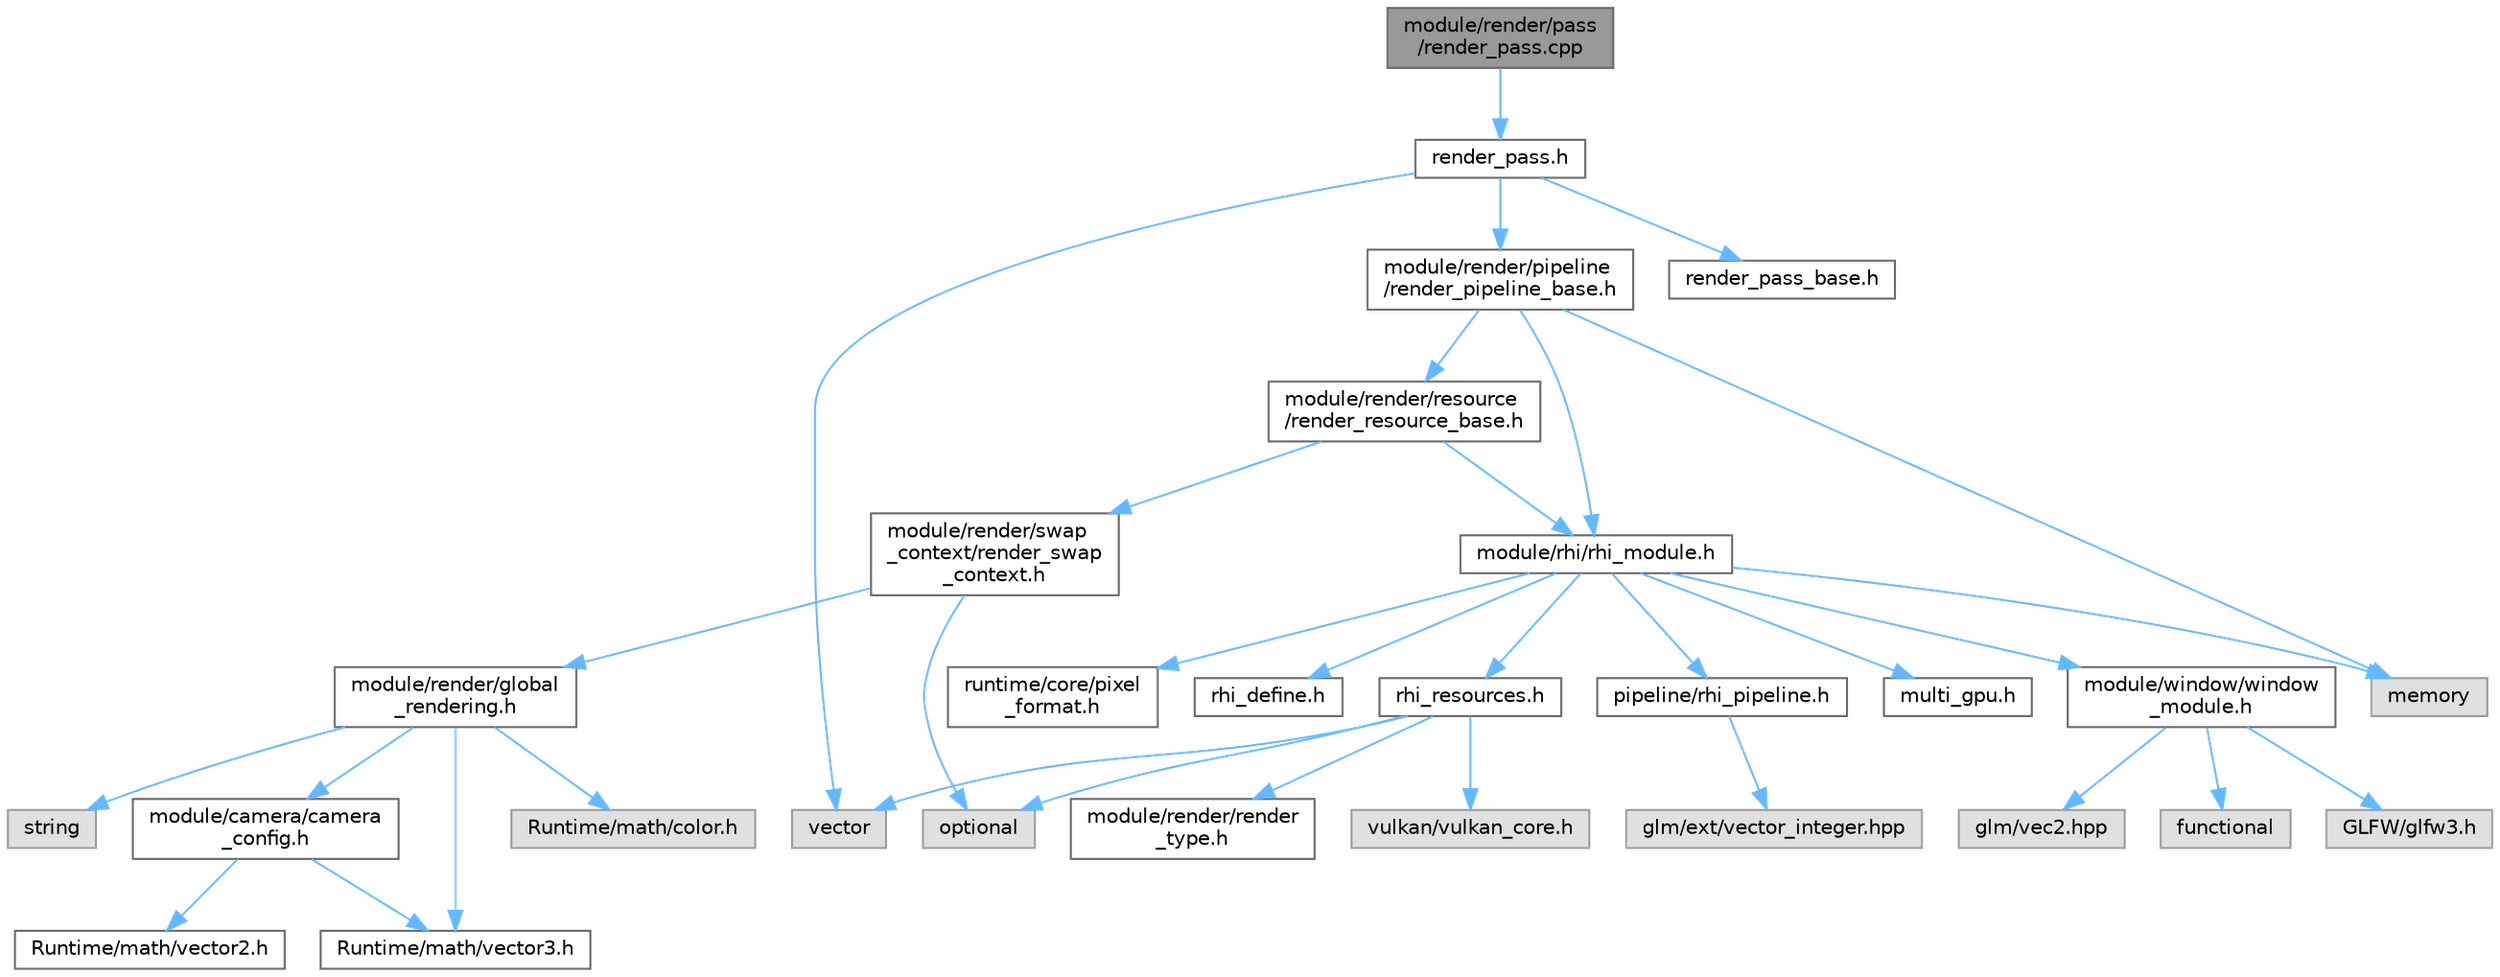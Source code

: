 digraph "module/render/pass/render_pass.cpp"
{
 // LATEX_PDF_SIZE
  bgcolor="transparent";
  edge [fontname=Helvetica,fontsize=10,labelfontname=Helvetica,labelfontsize=10];
  node [fontname=Helvetica,fontsize=10,shape=box,height=0.2,width=0.4];
  Node1 [id="Node000001",label="module/render/pass\l/render_pass.cpp",height=0.2,width=0.4,color="gray40", fillcolor="grey60", style="filled", fontcolor="black",tooltip=" "];
  Node1 -> Node2 [id="edge33_Node000001_Node000002",color="steelblue1",style="solid",tooltip=" "];
  Node2 [id="Node000002",label="render_pass.h",height=0.2,width=0.4,color="grey40", fillcolor="white", style="filled",URL="$render__pass_8h.html",tooltip=" "];
  Node2 -> Node3 [id="edge34_Node000002_Node000003",color="steelblue1",style="solid",tooltip=" "];
  Node3 [id="Node000003",label="vector",height=0.2,width=0.4,color="grey60", fillcolor="#E0E0E0", style="filled",tooltip=" "];
  Node2 -> Node4 [id="edge35_Node000002_Node000004",color="steelblue1",style="solid",tooltip=" "];
  Node4 [id="Node000004",label="render_pass_base.h",height=0.2,width=0.4,color="grey40", fillcolor="white", style="filled",URL="$render__pass__base_8h.html",tooltip=" "];
  Node2 -> Node5 [id="edge36_Node000002_Node000005",color="steelblue1",style="solid",tooltip=" "];
  Node5 [id="Node000005",label="module/render/pipeline\l/render_pipeline_base.h",height=0.2,width=0.4,color="grey40", fillcolor="white", style="filled",URL="$render__pipeline__base_8h.html",tooltip=" "];
  Node5 -> Node6 [id="edge37_Node000005_Node000006",color="steelblue1",style="solid",tooltip=" "];
  Node6 [id="Node000006",label="memory",height=0.2,width=0.4,color="grey60", fillcolor="#E0E0E0", style="filled",tooltip=" "];
  Node5 -> Node7 [id="edge38_Node000005_Node000007",color="steelblue1",style="solid",tooltip=" "];
  Node7 [id="Node000007",label="module/render/resource\l/render_resource_base.h",height=0.2,width=0.4,color="grey40", fillcolor="white", style="filled",URL="$render__resource__base_8h.html",tooltip=" "];
  Node7 -> Node8 [id="edge39_Node000007_Node000008",color="steelblue1",style="solid",tooltip=" "];
  Node8 [id="Node000008",label="module/render/swap\l_context/render_swap\l_context.h",height=0.2,width=0.4,color="grey40", fillcolor="white", style="filled",URL="$render__swap__context_8h.html",tooltip=" "];
  Node8 -> Node9 [id="edge40_Node000008_Node000009",color="steelblue1",style="solid",tooltip=" "];
  Node9 [id="Node000009",label="optional",height=0.2,width=0.4,color="grey60", fillcolor="#E0E0E0", style="filled",tooltip=" "];
  Node8 -> Node10 [id="edge41_Node000008_Node000010",color="steelblue1",style="solid",tooltip=" "];
  Node10 [id="Node000010",label="module/render/global\l_rendering.h",height=0.2,width=0.4,color="grey40", fillcolor="white", style="filled",URL="$global__rendering_8h.html",tooltip=" "];
  Node10 -> Node11 [id="edge42_Node000010_Node000011",color="steelblue1",style="solid",tooltip=" "];
  Node11 [id="Node000011",label="string",height=0.2,width=0.4,color="grey60", fillcolor="#E0E0E0", style="filled",tooltip=" "];
  Node10 -> Node12 [id="edge43_Node000010_Node000012",color="steelblue1",style="solid",tooltip=" "];
  Node12 [id="Node000012",label="module/camera/camera\l_config.h",height=0.2,width=0.4,color="grey40", fillcolor="white", style="filled",URL="$camera__config_8h.html",tooltip=" "];
  Node12 -> Node13 [id="edge44_Node000012_Node000013",color="steelblue1",style="solid",tooltip=" "];
  Node13 [id="Node000013",label="Runtime/math/vector2.h",height=0.2,width=0.4,color="grey40", fillcolor="white", style="filled",URL="$vector2_8h.html",tooltip=" "];
  Node12 -> Node14 [id="edge45_Node000012_Node000014",color="steelblue1",style="solid",tooltip=" "];
  Node14 [id="Node000014",label="Runtime/math/vector3.h",height=0.2,width=0.4,color="grey40", fillcolor="white", style="filled",URL="$vector3_8h.html",tooltip=" "];
  Node10 -> Node15 [id="edge46_Node000010_Node000015",color="steelblue1",style="solid",tooltip=" "];
  Node15 [id="Node000015",label="Runtime/math/color.h",height=0.2,width=0.4,color="grey60", fillcolor="#E0E0E0", style="filled",tooltip=" "];
  Node10 -> Node14 [id="edge47_Node000010_Node000014",color="steelblue1",style="solid",tooltip=" "];
  Node7 -> Node16 [id="edge48_Node000007_Node000016",color="steelblue1",style="solid",tooltip=" "];
  Node16 [id="Node000016",label="module/rhi/rhi_module.h",height=0.2,width=0.4,color="grey40", fillcolor="white", style="filled",URL="$rhi__module_8h.html",tooltip=" "];
  Node16 -> Node17 [id="edge49_Node000016_Node000017",color="steelblue1",style="solid",tooltip=" "];
  Node17 [id="Node000017",label="module/window/window\l_module.h",height=0.2,width=0.4,color="grey40", fillcolor="white", style="filled",URL="$window__module_8h.html",tooltip=" "];
  Node17 -> Node18 [id="edge50_Node000017_Node000018",color="steelblue1",style="solid",tooltip=" "];
  Node18 [id="Node000018",label="functional",height=0.2,width=0.4,color="grey60", fillcolor="#E0E0E0", style="filled",tooltip=" "];
  Node17 -> Node19 [id="edge51_Node000017_Node000019",color="steelblue1",style="solid",tooltip=" "];
  Node19 [id="Node000019",label="GLFW/glfw3.h",height=0.2,width=0.4,color="grey60", fillcolor="#E0E0E0", style="filled",tooltip=" "];
  Node17 -> Node20 [id="edge52_Node000017_Node000020",color="steelblue1",style="solid",tooltip=" "];
  Node20 [id="Node000020",label="glm/vec2.hpp",height=0.2,width=0.4,color="grey60", fillcolor="#E0E0E0", style="filled",tooltip=" "];
  Node16 -> Node6 [id="edge53_Node000016_Node000006",color="steelblue1",style="solid",tooltip=" "];
  Node16 -> Node21 [id="edge54_Node000016_Node000021",color="steelblue1",style="solid",tooltip=" "];
  Node21 [id="Node000021",label="multi_gpu.h",height=0.2,width=0.4,color="grey40", fillcolor="white", style="filled",URL="$multi__gpu_8h.html",tooltip=" "];
  Node16 -> Node22 [id="edge55_Node000016_Node000022",color="steelblue1",style="solid",tooltip=" "];
  Node22 [id="Node000022",label="runtime/core/pixel\l_format.h",height=0.2,width=0.4,color="grey40", fillcolor="white", style="filled",URL="$pixel__format_8h.html",tooltip=" "];
  Node16 -> Node23 [id="edge56_Node000016_Node000023",color="steelblue1",style="solid",tooltip=" "];
  Node23 [id="Node000023",label="rhi_define.h",height=0.2,width=0.4,color="grey40", fillcolor="white", style="filled",URL="$rhi__define_8h.html",tooltip=" "];
  Node16 -> Node24 [id="edge57_Node000016_Node000024",color="steelblue1",style="solid",tooltip=" "];
  Node24 [id="Node000024",label="rhi_resources.h",height=0.2,width=0.4,color="grey40", fillcolor="white", style="filled",URL="$rhi__resources_8h.html",tooltip=" "];
  Node24 -> Node9 [id="edge58_Node000024_Node000009",color="steelblue1",style="solid",tooltip=" "];
  Node24 -> Node25 [id="edge59_Node000024_Node000025",color="steelblue1",style="solid",tooltip=" "];
  Node25 [id="Node000025",label="vulkan/vulkan_core.h",height=0.2,width=0.4,color="grey60", fillcolor="#E0E0E0", style="filled",tooltip=" "];
  Node24 -> Node26 [id="edge60_Node000024_Node000026",color="steelblue1",style="solid",tooltip=" "];
  Node26 [id="Node000026",label="module/render/render\l_type.h",height=0.2,width=0.4,color="grey40", fillcolor="white", style="filled",URL="$render__type_8h.html",tooltip=" "];
  Node24 -> Node3 [id="edge61_Node000024_Node000003",color="steelblue1",style="solid",tooltip=" "];
  Node16 -> Node27 [id="edge62_Node000016_Node000027",color="steelblue1",style="solid",tooltip=" "];
  Node27 [id="Node000027",label="pipeline/rhi_pipeline.h",height=0.2,width=0.4,color="grey40", fillcolor="white", style="filled",URL="$rhi__pipeline_8h.html",tooltip=" "];
  Node27 -> Node28 [id="edge63_Node000027_Node000028",color="steelblue1",style="solid",tooltip=" "];
  Node28 [id="Node000028",label="glm/ext/vector_integer.hpp",height=0.2,width=0.4,color="grey60", fillcolor="#E0E0E0", style="filled",tooltip=" "];
  Node5 -> Node16 [id="edge64_Node000005_Node000016",color="steelblue1",style="solid",tooltip=" "];
}
